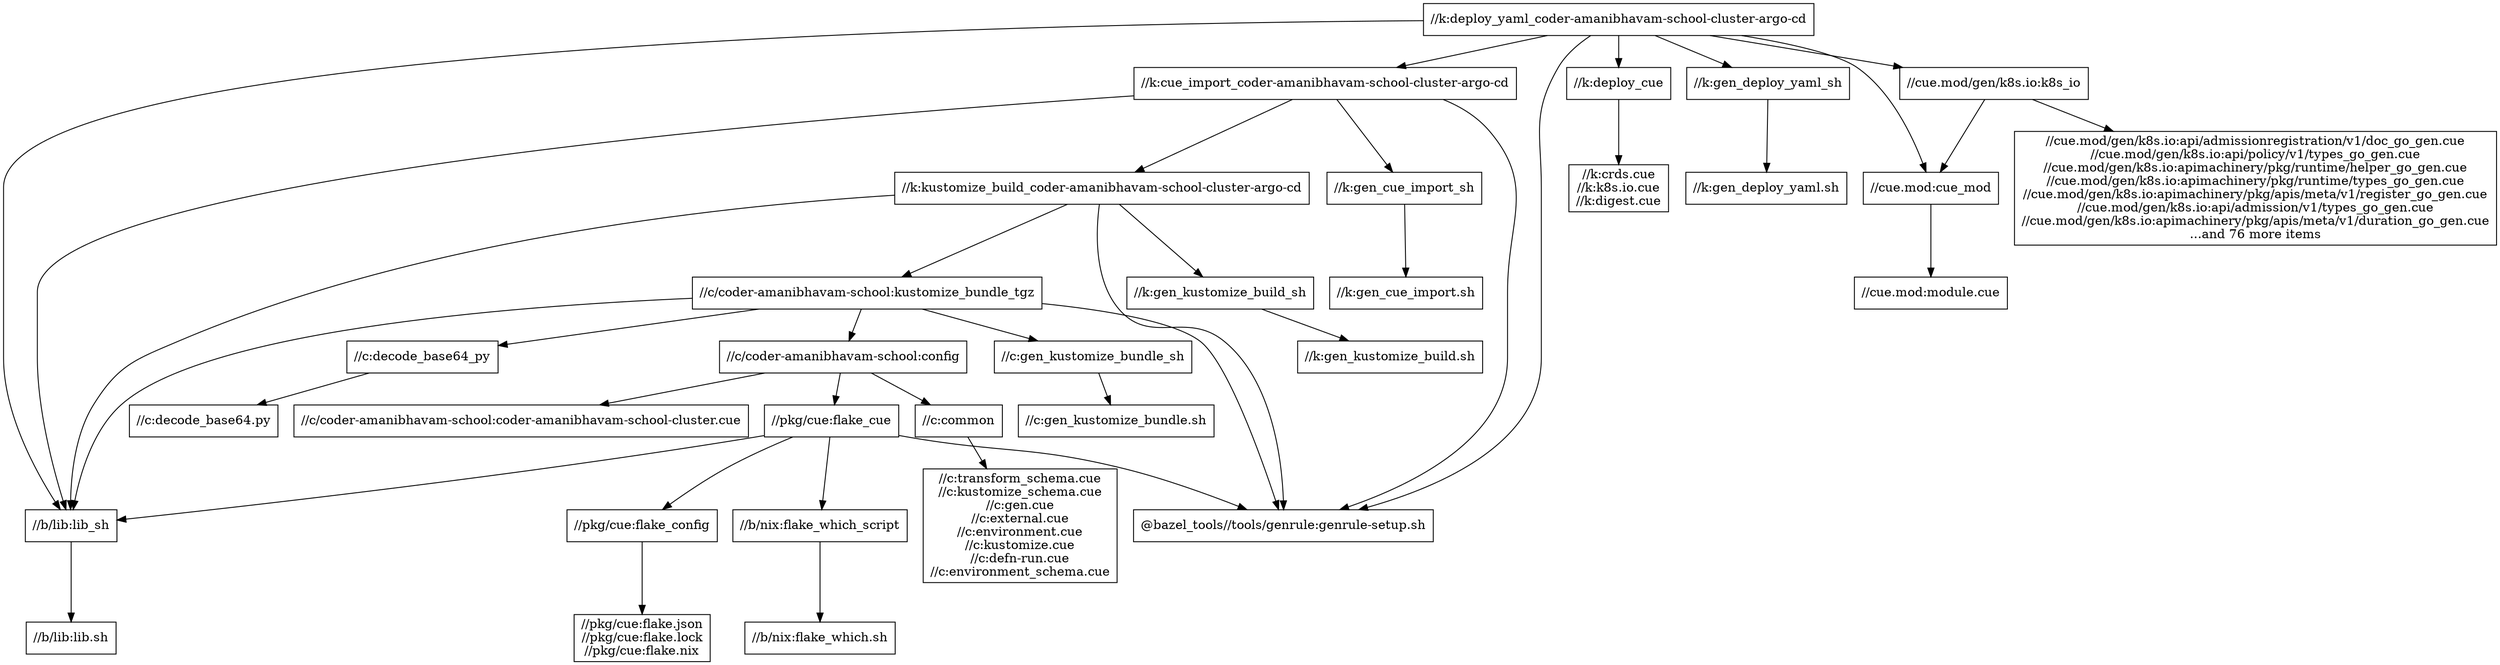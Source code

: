 digraph mygraph {
  node [shape=box];
  "//k:deploy_yaml_coder-amanibhavam-school-cluster-argo-cd"
  "//k:deploy_yaml_coder-amanibhavam-school-cluster-argo-cd" -> "//k:cue_import_coder-amanibhavam-school-cluster-argo-cd"
  "//k:deploy_yaml_coder-amanibhavam-school-cluster-argo-cd" -> "//k:deploy_cue"
  "//k:deploy_yaml_coder-amanibhavam-school-cluster-argo-cd" -> "//k:gen_deploy_yaml_sh"
  "//k:deploy_yaml_coder-amanibhavam-school-cluster-argo-cd" -> "//cue.mod:cue_mod"
  "//k:deploy_yaml_coder-amanibhavam-school-cluster-argo-cd" -> "//b/lib:lib_sh"
  "//k:deploy_yaml_coder-amanibhavam-school-cluster-argo-cd" -> "@bazel_tools//tools/genrule:genrule-setup.sh"
  "//k:deploy_yaml_coder-amanibhavam-school-cluster-argo-cd" -> "//cue.mod/gen/k8s.io:k8s_io"
  "//cue.mod/gen/k8s.io:k8s_io"
  "//cue.mod/gen/k8s.io:k8s_io" -> "//cue.mod/gen/k8s.io:api/admissionregistration/v1/doc_go_gen.cue\n//cue.mod/gen/k8s.io:api/policy/v1/types_go_gen.cue\n//cue.mod/gen/k8s.io:apimachinery/pkg/runtime/helper_go_gen.cue\n//cue.mod/gen/k8s.io:apimachinery/pkg/runtime/types_go_gen.cue\n//cue.mod/gen/k8s.io:apimachinery/pkg/apis/meta/v1/register_go_gen.cue\n//cue.mod/gen/k8s.io:api/admission/v1/types_go_gen.cue\n//cue.mod/gen/k8s.io:apimachinery/pkg/apis/meta/v1/duration_go_gen.cue\n...and 76 more items"
  "//cue.mod/gen/k8s.io:k8s_io" -> "//cue.mod:cue_mod"
  "//cue.mod/gen/k8s.io:api/admissionregistration/v1/doc_go_gen.cue\n//cue.mod/gen/k8s.io:api/policy/v1/types_go_gen.cue\n//cue.mod/gen/k8s.io:apimachinery/pkg/runtime/helper_go_gen.cue\n//cue.mod/gen/k8s.io:apimachinery/pkg/runtime/types_go_gen.cue\n//cue.mod/gen/k8s.io:apimachinery/pkg/apis/meta/v1/register_go_gen.cue\n//cue.mod/gen/k8s.io:api/admission/v1/types_go_gen.cue\n//cue.mod/gen/k8s.io:apimachinery/pkg/apis/meta/v1/duration_go_gen.cue\n...and 76 more items"
  "//cue.mod:cue_mod"
  "//cue.mod:cue_mod" -> "//cue.mod:module.cue"
  "//cue.mod:module.cue"
  "//k:gen_deploy_yaml_sh"
  "//k:gen_deploy_yaml_sh" -> "//k:gen_deploy_yaml.sh"
  "//k:gen_deploy_yaml.sh"
  "//k:cue_import_coder-amanibhavam-school-cluster-argo-cd"
  "//k:cue_import_coder-amanibhavam-school-cluster-argo-cd" -> "//k:kustomize_build_coder-amanibhavam-school-cluster-argo-cd"
  "//k:cue_import_coder-amanibhavam-school-cluster-argo-cd" -> "//k:gen_cue_import_sh"
  "//k:cue_import_coder-amanibhavam-school-cluster-argo-cd" -> "//b/lib:lib_sh"
  "//k:cue_import_coder-amanibhavam-school-cluster-argo-cd" -> "@bazel_tools//tools/genrule:genrule-setup.sh"
  "//k:gen_cue_import_sh"
  "//k:gen_cue_import_sh" -> "//k:gen_cue_import.sh"
  "//k:kustomize_build_coder-amanibhavam-school-cluster-argo-cd"
  "//k:kustomize_build_coder-amanibhavam-school-cluster-argo-cd" -> "//k:gen_kustomize_build_sh"
  "//k:kustomize_build_coder-amanibhavam-school-cluster-argo-cd" -> "//c/coder-amanibhavam-school:kustomize_bundle_tgz"
  "//k:kustomize_build_coder-amanibhavam-school-cluster-argo-cd" -> "@bazel_tools//tools/genrule:genrule-setup.sh"
  "//k:kustomize_build_coder-amanibhavam-school-cluster-argo-cd" -> "//b/lib:lib_sh"
  "//k:gen_kustomize_build_sh"
  "//k:gen_kustomize_build_sh" -> "//k:gen_kustomize_build.sh"
  "//c/coder-amanibhavam-school:kustomize_bundle_tgz"
  "//c/coder-amanibhavam-school:kustomize_bundle_tgz" -> "//c/coder-amanibhavam-school:config"
  "//c/coder-amanibhavam-school:kustomize_bundle_tgz" -> "@bazel_tools//tools/genrule:genrule-setup.sh"
  "//c/coder-amanibhavam-school:kustomize_bundle_tgz" -> "//c:gen_kustomize_bundle_sh"
  "//c/coder-amanibhavam-school:kustomize_bundle_tgz" -> "//c:decode_base64_py"
  "//c/coder-amanibhavam-school:kustomize_bundle_tgz" -> "//b/lib:lib_sh"
  "//c:decode_base64_py"
  "//c:decode_base64_py" -> "//c:decode_base64.py"
  "//c:decode_base64.py"
  "//c:gen_kustomize_bundle_sh"
  "//c:gen_kustomize_bundle_sh" -> "//c:gen_kustomize_bundle.sh"
  "//c:gen_kustomize_bundle.sh"
  "//c/coder-amanibhavam-school:config"
  "//c/coder-amanibhavam-school:config" -> "//c/coder-amanibhavam-school:coder-amanibhavam-school-cluster.cue"
  "//c/coder-amanibhavam-school:config" -> "//c:common"
  "//c/coder-amanibhavam-school:config" -> "//pkg/cue:flake_cue"
  "//pkg/cue:flake_cue"
  "//pkg/cue:flake_cue" -> "//pkg/cue:flake_config"
  "//pkg/cue:flake_cue" -> "@bazel_tools//tools/genrule:genrule-setup.sh"
  "//pkg/cue:flake_cue" -> "//b/lib:lib_sh"
  "//pkg/cue:flake_cue" -> "//b/nix:flake_which_script"
  "//b/nix:flake_which_script"
  "//b/nix:flake_which_script" -> "//b/nix:flake_which.sh"
  "//b/nix:flake_which.sh"
  "@bazel_tools//tools/genrule:genrule-setup.sh"
  "//pkg/cue:flake_config"
  "//pkg/cue:flake_config" -> "//pkg/cue:flake.json\n//pkg/cue:flake.lock\n//pkg/cue:flake.nix"
  "//pkg/cue:flake.json\n//pkg/cue:flake.lock\n//pkg/cue:flake.nix"
  "//c:common"
  "//c:common" -> "//c:transform_schema.cue\n//c:kustomize_schema.cue\n//c:gen.cue\n//c:external.cue\n//c:environment.cue\n//c:kustomize.cue\n//c:defn-run.cue\n//c:environment_schema.cue"
  "//c:transform_schema.cue\n//c:kustomize_schema.cue\n//c:gen.cue\n//c:external.cue\n//c:environment.cue\n//c:kustomize.cue\n//c:defn-run.cue\n//c:environment_schema.cue"
  "//c/coder-amanibhavam-school:coder-amanibhavam-school-cluster.cue"
  "//b/lib:lib_sh"
  "//b/lib:lib_sh" -> "//b/lib:lib.sh"
  "//b/lib:lib.sh"
  "//k:gen_cue_import.sh"
  "//k:deploy_cue"
  "//k:deploy_cue" -> "//k:crds.cue\n//k:k8s.io.cue\n//k:digest.cue"
  "//k:crds.cue\n//k:k8s.io.cue\n//k:digest.cue"
  "//k:gen_kustomize_build.sh"
}
